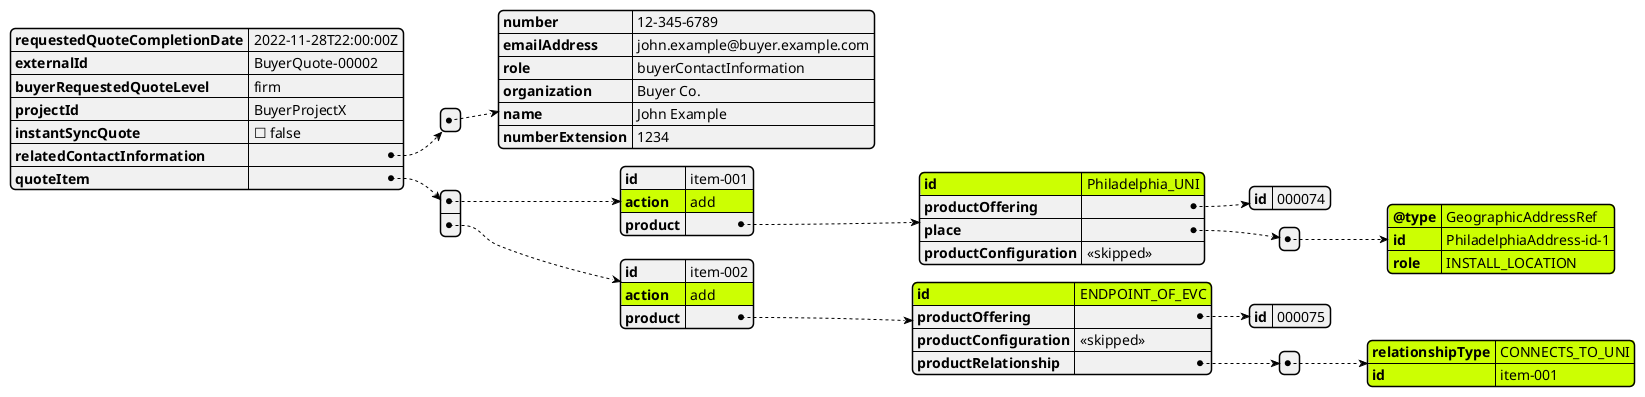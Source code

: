 @startjson
#highlight "quoteItem" / "0"/ "action"
#highlight "quoteItem" / "0"/ "product" / "id"
#highlight "quoteItem" / "1"/ "action"
#highlight "quoteItem" / "1"/ "product" / "id"
#highlight "quoteItem" / "1"/ "product" / "productRelationship" / "0" / "relationshipType"
#highlight "quoteItem" / "1"/ "product" / "productRelationship" / "0" / "id"
#highlight "quoteItem" / "1"/ "product" / "productRelationship" / "1" / "id"
#highlight "quoteItem" / "0"/ "product" / "place" / "0"/ "@type"
#highlight "quoteItem" / "0"/ "product" / "place" / "0"/ "id"
#highlight "quoteItem" / "0"/ "product" / "place" / "0"/ "role"
{
  "requestedQuoteCompletionDate": "2022-11-28T22:00:00Z",
  "externalId": "BuyerQuote-00002",
  "buyerRequestedQuoteLevel": "firm",
  "projectId": "BuyerProjectX",
  "instantSyncQuote": false,
  "relatedContactInformation": [
    {
      "number": "12-345-6789",
      "emailAddress": "john.example@buyer.example.com",
      "role": "buyerContactInformation",
      "organization": "Buyer Co.",
      "name": "John Example",
      "numberExtension": "1234"
    }
  ],
  "quoteItem": [
    {
      "id": "item-001",
      "action": "add",
      "product": {
        "id": "Philadelphia_UNI",
        "productOffering": {
          "id": "000074"
        },
        "place": [
          {
            "@type": "GeographicAddressRef",
            "id": "PhiladelphiaAddress-id-1",
            "role": "INSTALL_LOCATION"
          }
        ],
        "productConfiguration": "<<skipped>>"
      }
    },
    {
      "id": "item-002",
      "action": "add",
      "product": {
        "id": "ENDPOINT_OF_EVC",
        "productOffering": {
          "id": "000075"
        },
        "productConfiguration": "<<skipped>>",
        "productRelationship": [
          {
            "relationshipType": "CONNECTS_TO_UNI",
            "id": "item-001"
          }
        ]
      }
    }
  ]
}
@endjson
